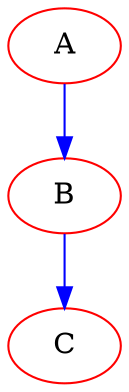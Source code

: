 digraph 
  {
    node [ color = red ];
    edge [ color = blue ];
    "A" -> "B";
    "B" -> "C";
  }
